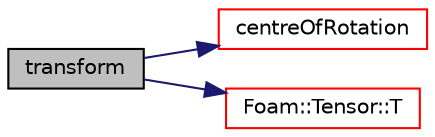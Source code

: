 digraph "transform"
{
  bgcolor="transparent";
  edge [fontname="Helvetica",fontsize="10",labelfontname="Helvetica",labelfontsize="10"];
  node [fontname="Helvetica",fontsize="10",shape=record];
  rankdir="LR";
  Node1 [label="transform",height=0.2,width=0.4,color="black", fillcolor="grey75", style="filled", fontcolor="black"];
  Node1 -> Node2 [color="midnightblue",fontsize="10",style="solid",fontname="Helvetica"];
  Node2 [label="centreOfRotation",height=0.2,width=0.4,color="red",URL="$a02390.html#a2f8c6ae8506d71aa8038ba4a8f62ce3f",tooltip="Return the current centre of rotation. "];
  Node1 -> Node3 [color="midnightblue",fontsize="10",style="solid",fontname="Helvetica"];
  Node3 [label="Foam::Tensor::T",height=0.2,width=0.4,color="red",URL="$a02639.html#a0dd17bc97098bb6f1bb7bdefec4dd56c",tooltip="Return transpose. "];
}
